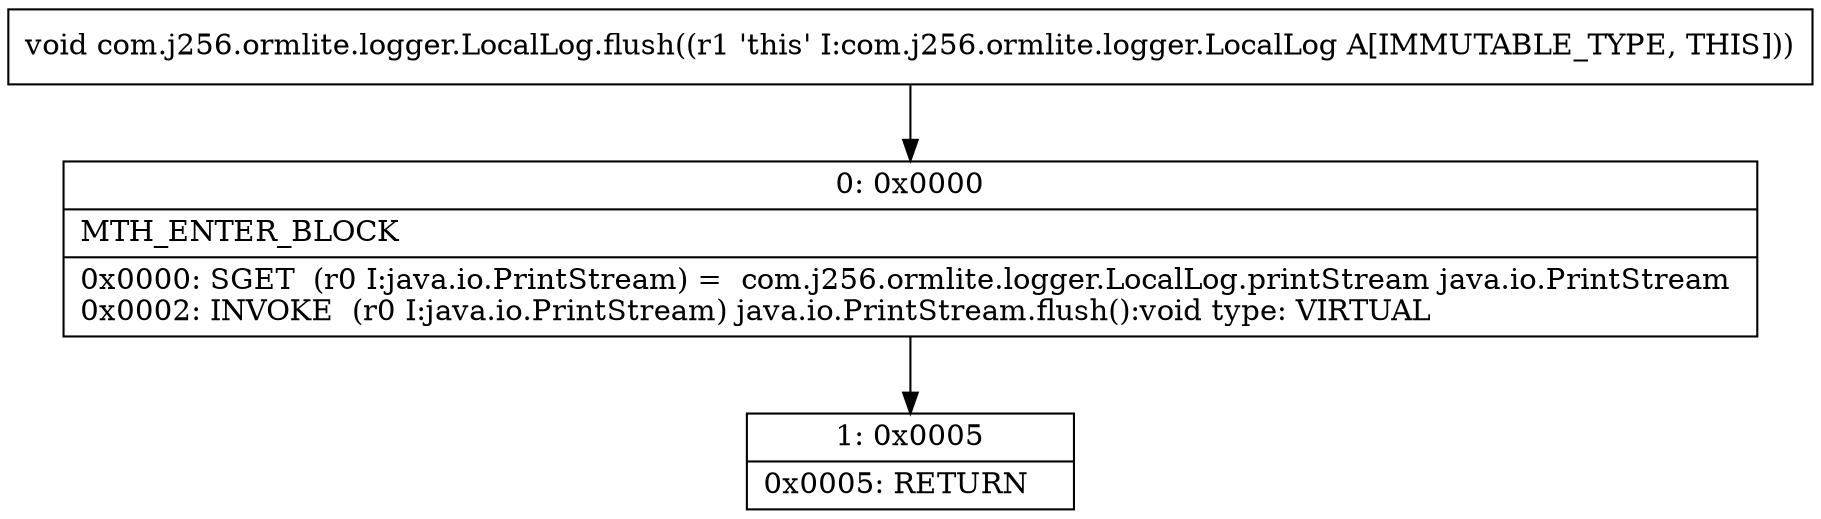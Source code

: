 digraph "CFG forcom.j256.ormlite.logger.LocalLog.flush()V" {
Node_0 [shape=record,label="{0\:\ 0x0000|MTH_ENTER_BLOCK\l|0x0000: SGET  (r0 I:java.io.PrintStream) =  com.j256.ormlite.logger.LocalLog.printStream java.io.PrintStream \l0x0002: INVOKE  (r0 I:java.io.PrintStream) java.io.PrintStream.flush():void type: VIRTUAL \l}"];
Node_1 [shape=record,label="{1\:\ 0x0005|0x0005: RETURN   \l}"];
MethodNode[shape=record,label="{void com.j256.ormlite.logger.LocalLog.flush((r1 'this' I:com.j256.ormlite.logger.LocalLog A[IMMUTABLE_TYPE, THIS])) }"];
MethodNode -> Node_0;
Node_0 -> Node_1;
}

